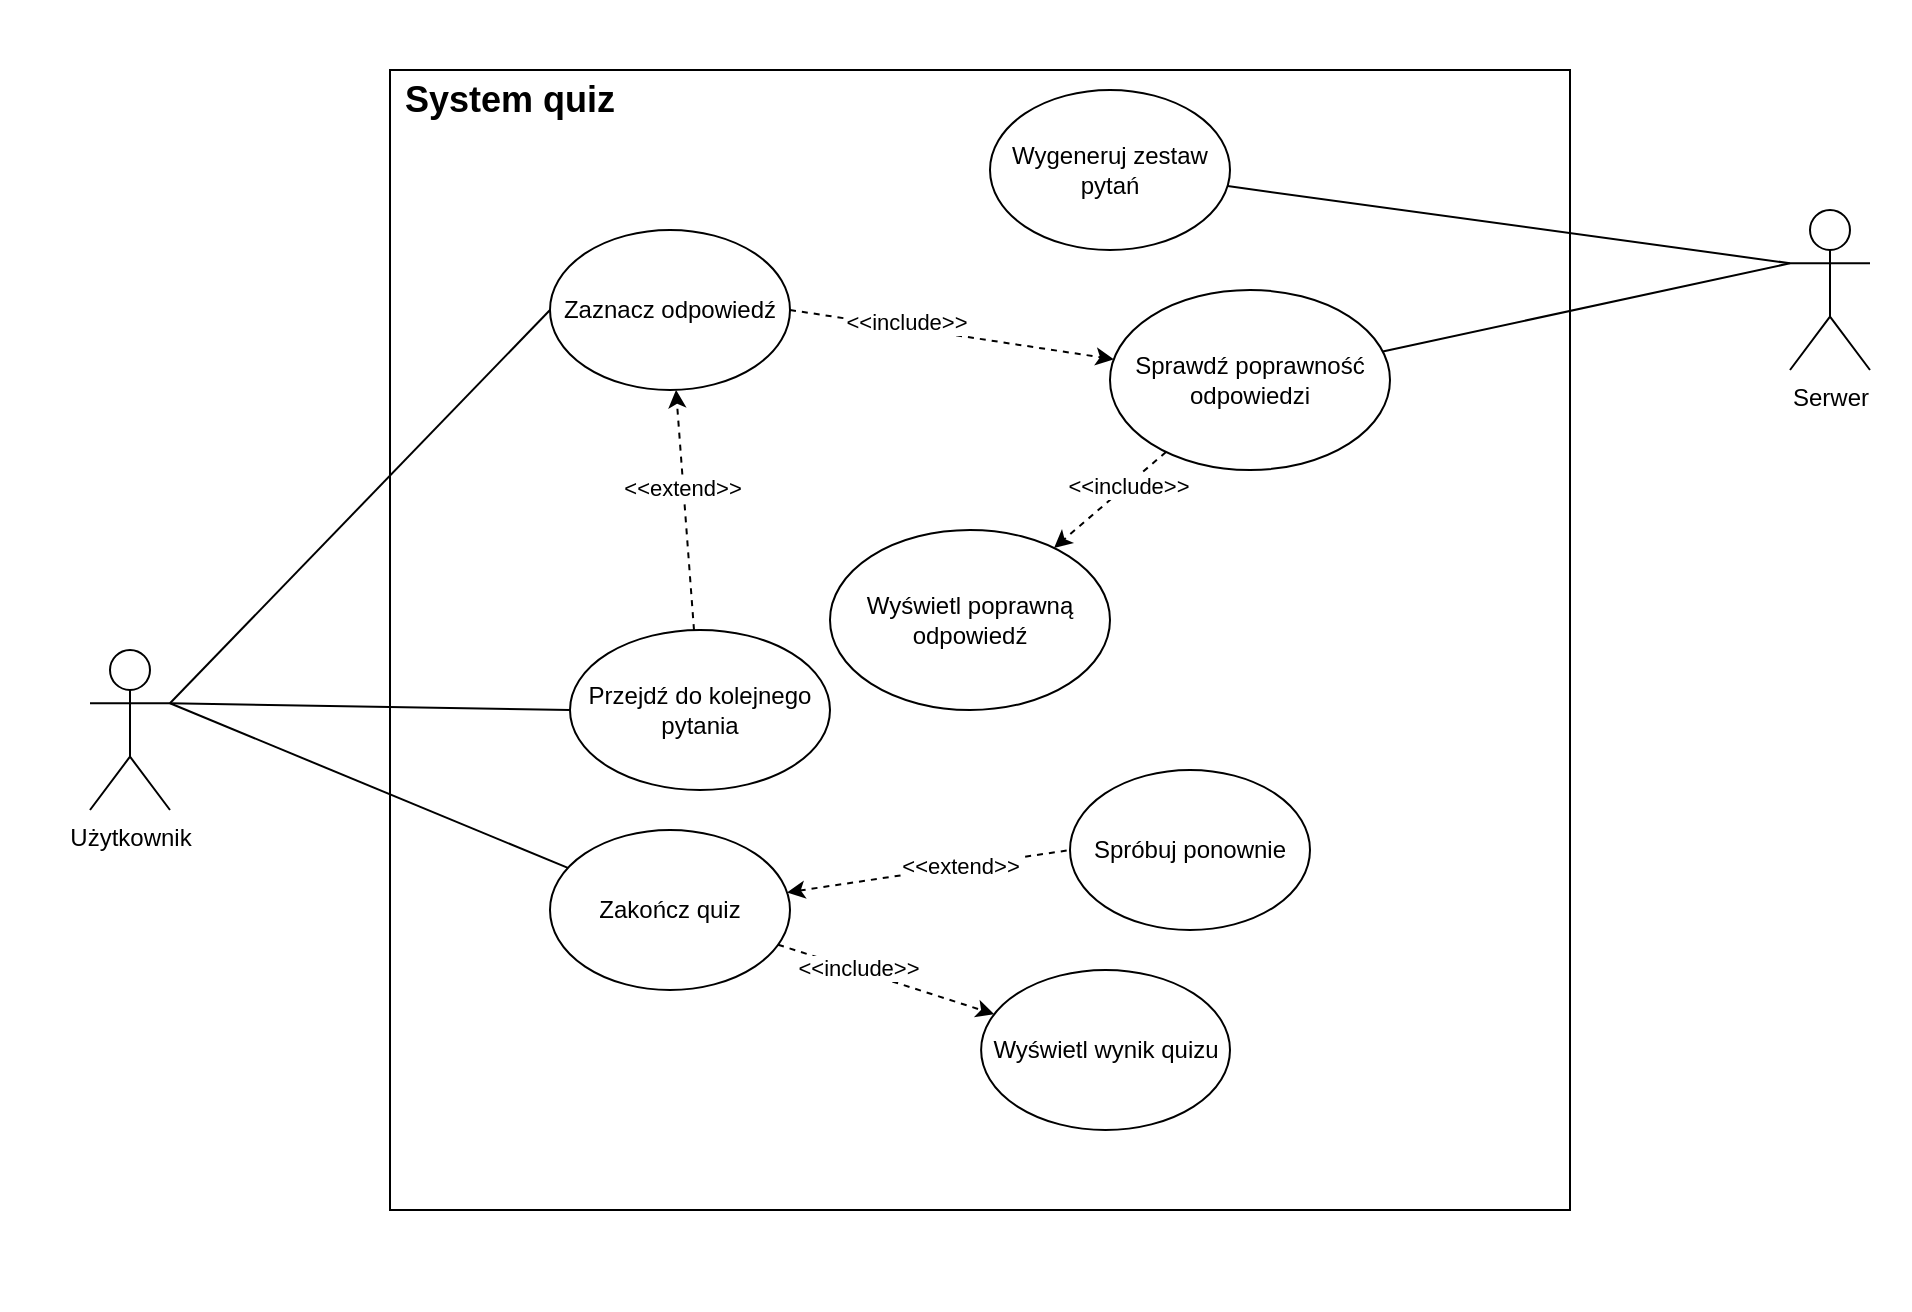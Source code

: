 <mxfile version="15.8.6" type="google"><diagram id="epHR8uIkjYZBd0MX06ov" name="Page-1"><mxGraphModel dx="2889" dy="1118" grid="1" gridSize="10" guides="1" tooltips="1" connect="1" arrows="1" fold="1" page="1" pageScale="1" pageWidth="827" pageHeight="1169" math="0" shadow="0"><root><mxCell id="0"/><mxCell id="1" parent="0"/><mxCell id="ftqS-66UfWY4T3UT1kLx-1" value="" style="endArrow=none;html=1;rounded=0;entryX=0;entryY=0.5;entryDx=0;entryDy=0;exitX=1;exitY=0.333;exitDx=0;exitDy=0;exitPerimeter=0;strokeColor=none;" parent="1" vertex="1"><mxGeometry x="-315" y="75" width="955" height="655" as="geometry"/></mxCell><mxCell id="B0rX658JMeQvG5FsF7S4-1" value="" style="endArrow=none;html=1;rounded=0;entryX=0;entryY=0.5;entryDx=0;entryDy=0;exitX=1;exitY=0.333;exitDx=0;exitDy=0;exitPerimeter=0;" parent="1" vertex="1"><mxGeometry x="-120" y="110" width="590" height="570" as="geometry"/></mxCell><mxCell id="B0rX658JMeQvG5FsF7S4-3" value="Użytkownik" style="shape=umlActor;verticalLabelPosition=bottom;verticalAlign=top;html=1;outlineConnect=0;" parent="1" vertex="1"><mxGeometry x="-270" y="400" width="40" height="80" as="geometry"/></mxCell><mxCell id="e1eDaZ2D4XYOiD1WbO7m-13" style="edgeStyle=none;rounded=0;orthogonalLoop=1;jettySize=auto;html=1;endArrow=none;endFill=0;exitX=0;exitY=0.333;exitDx=0;exitDy=0;exitPerimeter=0;" parent="1" source="B0rX658JMeQvG5FsF7S4-5" target="4d493t7jZtuloLA3jLu5-8" edge="1"><mxGeometry relative="1" as="geometry"><mxPoint x="550" y="370" as="sourcePoint"/></mxGeometry></mxCell><mxCell id="e1eDaZ2D4XYOiD1WbO7m-14" style="edgeStyle=none;rounded=0;orthogonalLoop=1;jettySize=auto;html=1;endArrow=none;endFill=0;exitX=0;exitY=0.333;exitDx=0;exitDy=0;exitPerimeter=0;" parent="1" source="B0rX658JMeQvG5FsF7S4-5" target="e1eDaZ2D4XYOiD1WbO7m-7" edge="1"><mxGeometry relative="1" as="geometry"><mxPoint x="550" y="370" as="sourcePoint"/></mxGeometry></mxCell><mxCell id="B0rX658JMeQvG5FsF7S4-5" value="Serwer" style="shape=umlActor;verticalLabelPosition=bottom;verticalAlign=top;html=1;outlineConnect=0;" parent="1" vertex="1"><mxGeometry x="580" y="180" width="40" height="80" as="geometry"/></mxCell><mxCell id="B0rX658JMeQvG5FsF7S4-7" value="Zaznacz odpowiedź" style="ellipse;whiteSpace=wrap;html=1;" parent="1" vertex="1"><mxGeometry x="-40" y="190" width="120" height="80" as="geometry"/></mxCell><mxCell id="e1eDaZ2D4XYOiD1WbO7m-19" style="edgeStyle=none;rounded=0;orthogonalLoop=1;jettySize=auto;html=1;dashed=1;startArrow=none;startFill=0;endArrow=classic;endFill=1;exitX=1;exitY=0.5;exitDx=0;exitDy=0;" parent="1" source="B0rX658JMeQvG5FsF7S4-7" target="e1eDaZ2D4XYOiD1WbO7m-7" edge="1"><mxGeometry relative="1" as="geometry"><mxPoint x="229.304" y="336.075" as="sourcePoint"/></mxGeometry></mxCell><mxCell id="e1eDaZ2D4XYOiD1WbO7m-20" value="&amp;lt;&amp;lt;include&amp;gt;&amp;gt;" style="edgeLabel;html=1;align=center;verticalAlign=middle;resizable=0;points=[];" parent="e1eDaZ2D4XYOiD1WbO7m-19" vertex="1" connectable="0"><mxGeometry x="-0.294" y="3" relative="1" as="geometry"><mxPoint as="offset"/></mxGeometry></mxCell><mxCell id="e1eDaZ2D4XYOiD1WbO7m-21" style="edgeStyle=none;rounded=0;orthogonalLoop=1;jettySize=auto;html=1;dashed=1;startArrow=none;startFill=0;endArrow=classic;endFill=1;" parent="1" source="B0rX658JMeQvG5FsF7S4-18" target="B0rX658JMeQvG5FsF7S4-7" edge="1"><mxGeometry relative="1" as="geometry"/></mxCell><mxCell id="e1eDaZ2D4XYOiD1WbO7m-22" value="&amp;lt;&amp;lt;extend&amp;gt;&amp;gt;" style="edgeLabel;html=1;align=center;verticalAlign=middle;resizable=0;points=[];" parent="e1eDaZ2D4XYOiD1WbO7m-21" vertex="1" connectable="0"><mxGeometry x="0.195" y="1" relative="1" as="geometry"><mxPoint as="offset"/></mxGeometry></mxCell><mxCell id="B0rX658JMeQvG5FsF7S4-18" value="Przejdź do kolejnego pytania" style="ellipse;whiteSpace=wrap;html=1;" parent="1" vertex="1"><mxGeometry x="-30" y="390" width="130" height="80" as="geometry"/></mxCell><mxCell id="B0rX658JMeQvG5FsF7S4-20" value="Spróbuj ponownie" style="ellipse;whiteSpace=wrap;html=1;" parent="1" vertex="1"><mxGeometry x="220" y="460" width="120" height="80" as="geometry"/></mxCell><mxCell id="B0rX658JMeQvG5FsF7S4-27" value="" style="endArrow=none;html=1;rounded=0;entryX=0;entryY=0.5;entryDx=0;entryDy=0;exitX=1;exitY=0.333;exitDx=0;exitDy=0;exitPerimeter=0;" parent="1" source="B0rX658JMeQvG5FsF7S4-3" target="B0rX658JMeQvG5FsF7S4-7" edge="1"><mxGeometry width="50" height="50" relative="1" as="geometry"><mxPoint x="-40" y="550" as="sourcePoint"/><mxPoint x="260" y="730" as="targetPoint"/></mxGeometry></mxCell><mxCell id="B0rX658JMeQvG5FsF7S4-29" value="" style="endArrow=none;html=1;rounded=0;entryX=0;entryY=0.5;entryDx=0;entryDy=0;exitX=1;exitY=0.333;exitDx=0;exitDy=0;exitPerimeter=0;" parent="1" source="B0rX658JMeQvG5FsF7S4-3" target="B0rX658JMeQvG5FsF7S4-18" edge="1"><mxGeometry width="50" height="50" relative="1" as="geometry"><mxPoint x="-80" y="640" as="sourcePoint"/><mxPoint x="260" y="730" as="targetPoint"/></mxGeometry></mxCell><mxCell id="4d493t7jZtuloLA3jLu5-8" value="Wygeneruj zestaw pytań" style="ellipse;whiteSpace=wrap;html=1;" parent="1" vertex="1"><mxGeometry x="180" y="120" width="120" height="80" as="geometry"/></mxCell><mxCell id="4d493t7jZtuloLA3jLu5-17" value="System quiz" style="text;html=1;strokeColor=none;fillColor=none;align=center;verticalAlign=middle;whiteSpace=wrap;rounded=0;fontStyle=1;fontSize=18;" parent="1" vertex="1"><mxGeometry x="-120" y="110" width="120" height="30" as="geometry"/></mxCell><mxCell id="e1eDaZ2D4XYOiD1WbO7m-26" style="edgeStyle=none;rounded=0;orthogonalLoop=1;jettySize=auto;html=1;dashed=1;startArrow=none;startFill=0;endArrow=classic;endFill=1;" parent="1" source="e1eDaZ2D4XYOiD1WbO7m-7" target="e1eDaZ2D4XYOiD1WbO7m-23" edge="1"><mxGeometry relative="1" as="geometry"/></mxCell><mxCell id="e1eDaZ2D4XYOiD1WbO7m-27" value="&amp;lt;&amp;lt;include&amp;gt;&amp;gt;" style="edgeLabel;html=1;align=center;verticalAlign=middle;resizable=0;points=[];" parent="e1eDaZ2D4XYOiD1WbO7m-26" vertex="1" connectable="0"><mxGeometry x="-0.313" relative="1" as="geometry"><mxPoint as="offset"/></mxGeometry></mxCell><mxCell id="e1eDaZ2D4XYOiD1WbO7m-7" value="Sprawdź poprawność odpowiedzi" style="ellipse;whiteSpace=wrap;html=1;" parent="1" vertex="1"><mxGeometry x="240" y="220" width="140" height="90" as="geometry"/></mxCell><mxCell id="e1eDaZ2D4XYOiD1WbO7m-23" value="Wyświetl poprawną odpowiedź" style="ellipse;whiteSpace=wrap;html=1;" parent="1" vertex="1"><mxGeometry x="100" y="340" width="140" height="90" as="geometry"/></mxCell><mxCell id="e1eDaZ2D4XYOiD1WbO7m-29" style="edgeStyle=none;rounded=0;orthogonalLoop=1;jettySize=auto;html=1;exitX=1;exitY=1;exitDx=0;exitDy=0;startArrow=none;startFill=0;endArrow=none;endFill=0;" parent="1" source="4d493t7jZtuloLA3jLu5-8" target="4d493t7jZtuloLA3jLu5-8" edge="1"><mxGeometry relative="1" as="geometry"/></mxCell><mxCell id="e1eDaZ2D4XYOiD1WbO7m-31" value="Wyświetl wynik quizu" style="ellipse;whiteSpace=wrap;html=1;" parent="1" vertex="1"><mxGeometry x="175.56" y="560" width="124.44" height="80" as="geometry"/></mxCell><mxCell id="e1eDaZ2D4XYOiD1WbO7m-36" style="edgeStyle=none;rounded=0;orthogonalLoop=1;jettySize=auto;html=1;entryX=1;entryY=0.333;entryDx=0;entryDy=0;entryPerimeter=0;startArrow=none;startFill=0;endArrow=none;endFill=0;" parent="1" source="e1eDaZ2D4XYOiD1WbO7m-34" target="B0rX658JMeQvG5FsF7S4-3" edge="1"><mxGeometry relative="1" as="geometry"/></mxCell><mxCell id="e1eDaZ2D4XYOiD1WbO7m-37" style="edgeStyle=none;rounded=0;orthogonalLoop=1;jettySize=auto;html=1;entryX=0;entryY=0.5;entryDx=0;entryDy=0;startArrow=classic;startFill=1;endArrow=none;endFill=0;dashed=1;" parent="1" source="e1eDaZ2D4XYOiD1WbO7m-34" target="B0rX658JMeQvG5FsF7S4-20" edge="1"><mxGeometry relative="1" as="geometry"/></mxCell><mxCell id="e1eDaZ2D4XYOiD1WbO7m-39" value="&amp;lt;&amp;lt;extend&amp;gt;&amp;gt;" style="edgeLabel;html=1;align=center;verticalAlign=middle;resizable=0;points=[];" parent="e1eDaZ2D4XYOiD1WbO7m-37" vertex="1" connectable="0"><mxGeometry x="0.469" y="-2" relative="1" as="geometry"><mxPoint x="-18" as="offset"/></mxGeometry></mxCell><mxCell id="e1eDaZ2D4XYOiD1WbO7m-38" style="edgeStyle=none;rounded=0;orthogonalLoop=1;jettySize=auto;html=1;startArrow=none;startFill=0;endArrow=classic;endFill=1;dashed=1;" parent="1" source="e1eDaZ2D4XYOiD1WbO7m-34" target="e1eDaZ2D4XYOiD1WbO7m-31" edge="1"><mxGeometry relative="1" as="geometry"/></mxCell><mxCell id="e1eDaZ2D4XYOiD1WbO7m-40" value="&amp;lt;&amp;lt;include&amp;gt;&amp;gt;" style="edgeLabel;html=1;align=center;verticalAlign=middle;resizable=0;points=[];" parent="e1eDaZ2D4XYOiD1WbO7m-38" vertex="1" connectable="0"><mxGeometry x="-0.282" y="1" relative="1" as="geometry"><mxPoint as="offset"/></mxGeometry></mxCell><mxCell id="e1eDaZ2D4XYOiD1WbO7m-34" value="Zakończ quiz" style="ellipse;whiteSpace=wrap;html=1;" parent="1" vertex="1"><mxGeometry x="-40" y="490" width="120" height="80" as="geometry"/></mxCell></root></mxGraphModel></diagram></mxfile>